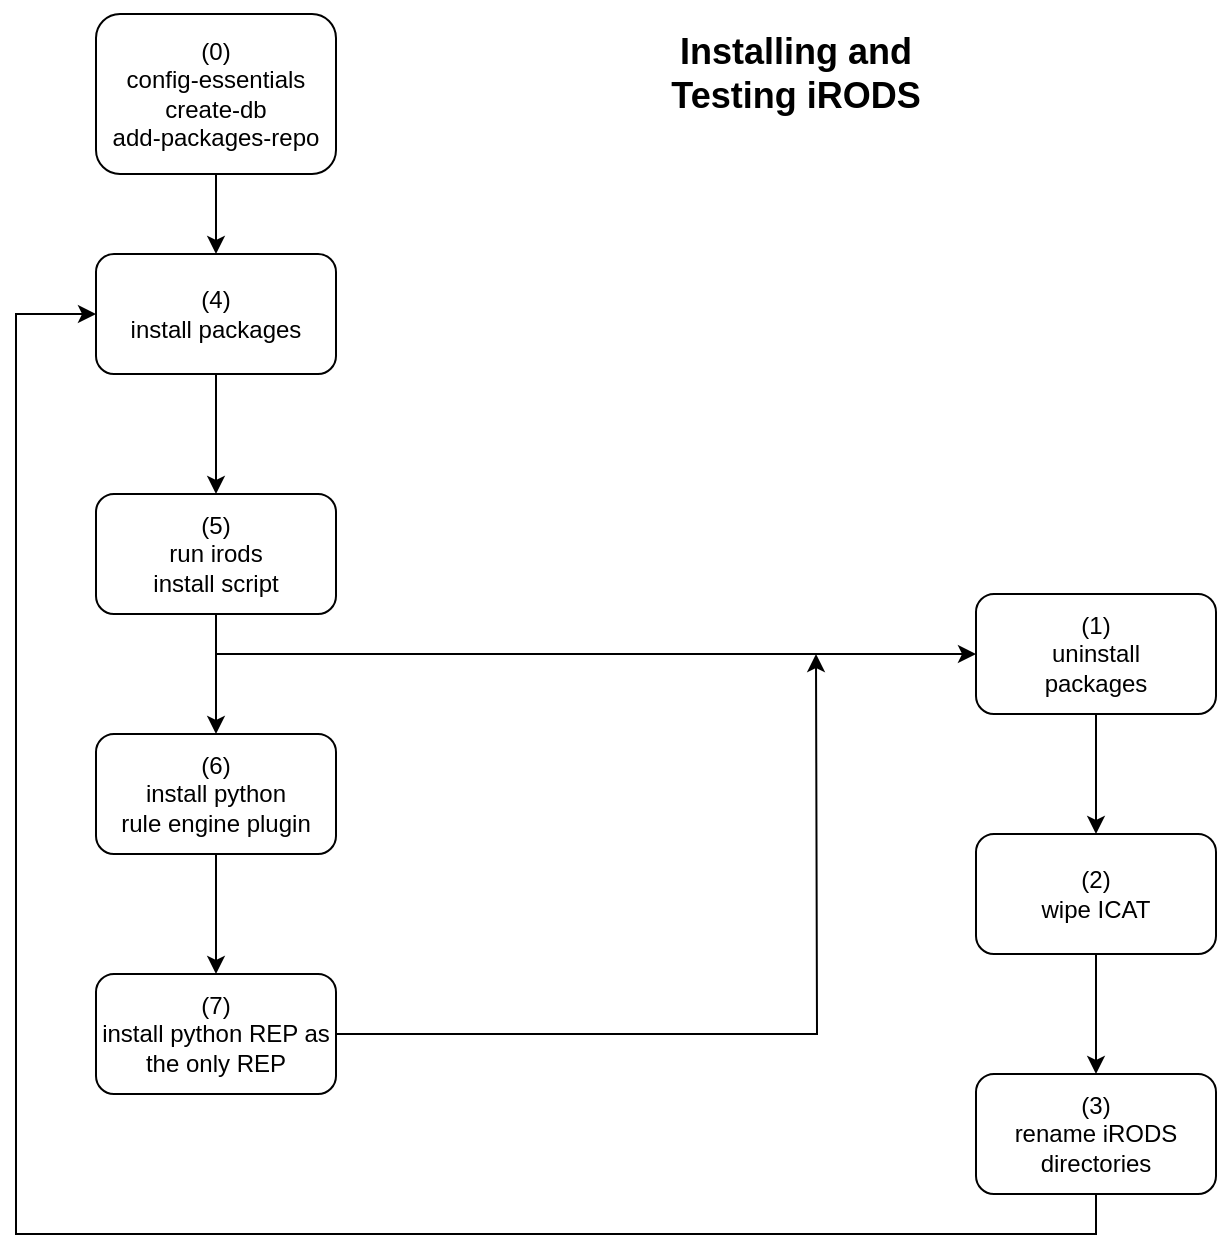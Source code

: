 <mxfile version="12.9.4" type="github">
  <diagram id="C5RBs43oDa-KdzZeNtuy" name="Page-1">
    <mxGraphModel dx="605" dy="593" grid="1" gridSize="10" guides="1" tooltips="1" connect="1" arrows="1" fold="1" page="1" pageScale="1" pageWidth="827" pageHeight="1169" math="0" shadow="0">
      <root>
        <mxCell id="WIyWlLk6GJQsqaUBKTNV-0" />
        <mxCell id="WIyWlLk6GJQsqaUBKTNV-1" parent="WIyWlLk6GJQsqaUBKTNV-0" />
        <mxCell id="KYLblnnbDu1cIGryHhEb-2" style="edgeStyle=orthogonalEdgeStyle;rounded=0;orthogonalLoop=1;jettySize=auto;html=1;exitX=0.5;exitY=1;exitDx=0;exitDy=0;entryX=0.5;entryY=0;entryDx=0;entryDy=0;" parent="WIyWlLk6GJQsqaUBKTNV-1" source="KYLblnnbDu1cIGryHhEb-0" target="KYLblnnbDu1cIGryHhEb-1" edge="1">
          <mxGeometry relative="1" as="geometry" />
        </mxCell>
        <mxCell id="KYLblnnbDu1cIGryHhEb-0" value="&lt;div&gt;(0)&lt;/div&gt;&lt;div&gt;config-essentials&lt;/div&gt;&lt;div&gt;create-db&lt;/div&gt;&lt;div&gt;add-packages-repo&lt;br&gt;&lt;/div&gt;" style="rounded=1;whiteSpace=wrap;html=1;" parent="WIyWlLk6GJQsqaUBKTNV-1" vertex="1">
          <mxGeometry x="160" y="80" width="120" height="80" as="geometry" />
        </mxCell>
        <mxCell id="KYLblnnbDu1cIGryHhEb-4" style="edgeStyle=orthogonalEdgeStyle;rounded=0;orthogonalLoop=1;jettySize=auto;html=1;exitX=0.5;exitY=1;exitDx=0;exitDy=0;entryX=0.5;entryY=0;entryDx=0;entryDy=0;" parent="WIyWlLk6GJQsqaUBKTNV-1" source="KYLblnnbDu1cIGryHhEb-1" target="KYLblnnbDu1cIGryHhEb-3" edge="1">
          <mxGeometry relative="1" as="geometry" />
        </mxCell>
        <mxCell id="KYLblnnbDu1cIGryHhEb-1" value="&lt;div&gt;(4)&lt;/div&gt;&lt;div&gt;install packages&lt;br&gt;&lt;/div&gt;" style="rounded=1;whiteSpace=wrap;html=1;" parent="WIyWlLk6GJQsqaUBKTNV-1" vertex="1">
          <mxGeometry x="160" y="200" width="120" height="60" as="geometry" />
        </mxCell>
        <mxCell id="KYLblnnbDu1cIGryHhEb-12" style="edgeStyle=orthogonalEdgeStyle;rounded=0;orthogonalLoop=1;jettySize=auto;html=1;exitX=0.5;exitY=1;exitDx=0;exitDy=0;entryX=0;entryY=0.5;entryDx=0;entryDy=0;" parent="WIyWlLk6GJQsqaUBKTNV-1" source="KYLblnnbDu1cIGryHhEb-3" target="KYLblnnbDu1cIGryHhEb-5" edge="1">
          <mxGeometry relative="1" as="geometry" />
        </mxCell>
        <mxCell id="KYLblnnbDu1cIGryHhEb-15" style="edgeStyle=orthogonalEdgeStyle;rounded=0;orthogonalLoop=1;jettySize=auto;html=1;entryX=0.5;entryY=0;entryDx=0;entryDy=0;" parent="WIyWlLk6GJQsqaUBKTNV-1" source="KYLblnnbDu1cIGryHhEb-3" target="KYLblnnbDu1cIGryHhEb-14" edge="1">
          <mxGeometry relative="1" as="geometry" />
        </mxCell>
        <mxCell id="KYLblnnbDu1cIGryHhEb-3" value="&lt;div&gt;(5)&lt;/div&gt;&lt;div&gt;run irods&lt;/div&gt;&lt;div&gt;install script&lt;br&gt;&lt;/div&gt;" style="rounded=1;whiteSpace=wrap;html=1;" parent="WIyWlLk6GJQsqaUBKTNV-1" vertex="1">
          <mxGeometry x="160" y="320" width="120" height="60" as="geometry" />
        </mxCell>
        <mxCell id="KYLblnnbDu1cIGryHhEb-10" style="edgeStyle=orthogonalEdgeStyle;rounded=0;orthogonalLoop=1;jettySize=auto;html=1;exitX=0.5;exitY=1;exitDx=0;exitDy=0;entryX=0.5;entryY=0;entryDx=0;entryDy=0;" parent="WIyWlLk6GJQsqaUBKTNV-1" source="KYLblnnbDu1cIGryHhEb-5" target="KYLblnnbDu1cIGryHhEb-6" edge="1">
          <mxGeometry relative="1" as="geometry" />
        </mxCell>
        <mxCell id="KYLblnnbDu1cIGryHhEb-5" value="&lt;div&gt;(1) &lt;br&gt;&lt;/div&gt;&lt;div&gt;uninstall&lt;/div&gt;&lt;div&gt;packages&lt;br&gt;&lt;/div&gt;" style="rounded=1;whiteSpace=wrap;html=1;" parent="WIyWlLk6GJQsqaUBKTNV-1" vertex="1">
          <mxGeometry x="600" y="370" width="120" height="60" as="geometry" />
        </mxCell>
        <mxCell id="KYLblnnbDu1cIGryHhEb-11" style="edgeStyle=orthogonalEdgeStyle;rounded=0;orthogonalLoop=1;jettySize=auto;html=1;exitX=0.5;exitY=1;exitDx=0;exitDy=0;entryX=0.5;entryY=0;entryDx=0;entryDy=0;" parent="WIyWlLk6GJQsqaUBKTNV-1" source="KYLblnnbDu1cIGryHhEb-6" target="KYLblnnbDu1cIGryHhEb-7" edge="1">
          <mxGeometry relative="1" as="geometry" />
        </mxCell>
        <mxCell id="KYLblnnbDu1cIGryHhEb-6" value="&lt;div&gt;(2)&lt;/div&gt;&lt;div&gt;wipe ICAT&lt;br&gt;&lt;/div&gt;" style="rounded=1;whiteSpace=wrap;html=1;" parent="WIyWlLk6GJQsqaUBKTNV-1" vertex="1">
          <mxGeometry x="600" y="490" width="120" height="60" as="geometry" />
        </mxCell>
        <mxCell id="KYLblnnbDu1cIGryHhEb-13" style="edgeStyle=orthogonalEdgeStyle;rounded=0;orthogonalLoop=1;jettySize=auto;html=1;exitX=0.5;exitY=1;exitDx=0;exitDy=0;entryX=0;entryY=0.5;entryDx=0;entryDy=0;" parent="WIyWlLk6GJQsqaUBKTNV-1" source="KYLblnnbDu1cIGryHhEb-7" target="KYLblnnbDu1cIGryHhEb-1" edge="1">
          <mxGeometry relative="1" as="geometry">
            <mxPoint x="120" y="420" as="targetPoint" />
            <Array as="points">
              <mxPoint x="660" y="690" />
              <mxPoint x="120" y="690" />
              <mxPoint x="120" y="230" />
            </Array>
          </mxGeometry>
        </mxCell>
        <mxCell id="KYLblnnbDu1cIGryHhEb-7" value="&lt;div&gt;(3)&lt;/div&gt;&lt;div&gt;rename iRODS&lt;/div&gt;&lt;div&gt;directories&lt;br&gt;&lt;/div&gt;" style="rounded=1;whiteSpace=wrap;html=1;" parent="WIyWlLk6GJQsqaUBKTNV-1" vertex="1">
          <mxGeometry x="600" y="610" width="120" height="60" as="geometry" />
        </mxCell>
        <mxCell id="KYLblnnbDu1cIGryHhEb-17" style="edgeStyle=orthogonalEdgeStyle;rounded=0;orthogonalLoop=1;jettySize=auto;html=1;exitX=0.5;exitY=1;exitDx=0;exitDy=0;entryX=0.5;entryY=0;entryDx=0;entryDy=0;" parent="WIyWlLk6GJQsqaUBKTNV-1" source="KYLblnnbDu1cIGryHhEb-14" target="KYLblnnbDu1cIGryHhEb-16" edge="1">
          <mxGeometry relative="1" as="geometry" />
        </mxCell>
        <mxCell id="KYLblnnbDu1cIGryHhEb-14" value="&lt;div&gt;(6) &lt;br&gt;&lt;/div&gt;&lt;div&gt;install python&lt;/div&gt;&lt;div&gt;rule engine plugin&lt;br&gt;&lt;/div&gt;" style="rounded=1;whiteSpace=wrap;html=1;" parent="WIyWlLk6GJQsqaUBKTNV-1" vertex="1">
          <mxGeometry x="160" y="440" width="120" height="60" as="geometry" />
        </mxCell>
        <mxCell id="KYLblnnbDu1cIGryHhEb-18" style="edgeStyle=orthogonalEdgeStyle;rounded=0;orthogonalLoop=1;jettySize=auto;html=1;exitX=1;exitY=0.5;exitDx=0;exitDy=0;" parent="WIyWlLk6GJQsqaUBKTNV-1" source="KYLblnnbDu1cIGryHhEb-16" edge="1">
          <mxGeometry relative="1" as="geometry">
            <mxPoint x="520" y="400" as="targetPoint" />
          </mxGeometry>
        </mxCell>
        <mxCell id="KYLblnnbDu1cIGryHhEb-16" value="&lt;div&gt;(7) &lt;br&gt;&lt;/div&gt;&lt;div&gt;install python REP as&lt;/div&gt;&lt;div&gt;the only REP&lt;br&gt;&lt;/div&gt;" style="rounded=1;whiteSpace=wrap;html=1;" parent="WIyWlLk6GJQsqaUBKTNV-1" vertex="1">
          <mxGeometry x="160" y="560" width="120" height="60" as="geometry" />
        </mxCell>
        <mxCell id="KYLblnnbDu1cIGryHhEb-19" value="&lt;h2&gt;Installing and Testing iRODS&lt;/h2&gt;" style="text;html=1;strokeColor=none;fillColor=none;align=center;verticalAlign=middle;whiteSpace=wrap;rounded=0;" parent="WIyWlLk6GJQsqaUBKTNV-1" vertex="1">
          <mxGeometry x="430" y="100" width="160" height="20" as="geometry" />
        </mxCell>
      </root>
    </mxGraphModel>
  </diagram>
</mxfile>
